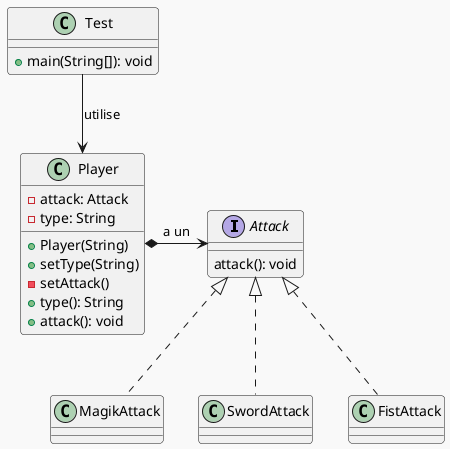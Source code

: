 /' Copier-coller sur https://www.planttext.com/ ou activer l'extension PlantUML (jebbs) '/

@startuml interfaces

/' https://plantuml.com/fr/theme
    favoris : mars, plain, amiga, crt-green, sketchy, sketchy-outline '/
!theme mars

/' garder les symboles de visibilité simples 
skinparam classAttributeIconSize 0 '/


/' https://plantuml.com/fr/class-diagram '/

/' OBJETS '/
interface Attack {
    attack(): void
}

/' Avec le mot clé implements, le bon type de lien
apparaît automatiquement dans le diagramme '/
class MagikAttack implements Attack
class SwordAttack implements Attack
class FistAttack implements Attack

class Player {
    - attack: Attack
    - type: String
    + Player(String)
    + setType(String)
    - setAttack()
    + type(): String
    + attack(): void
}

class Test {
    + main(String[]): void
}

/' RELATIONS
Pour la composition et l'utilisation, il faut spécifier le lien manuellement '/
Test --> Player : utilise
Player *-> Attack : a un

@enduml